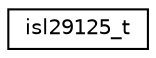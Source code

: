 digraph "Graphical Class Hierarchy"
{
 // LATEX_PDF_SIZE
  edge [fontname="Helvetica",fontsize="10",labelfontname="Helvetica",labelfontsize="10"];
  node [fontname="Helvetica",fontsize="10",shape=record];
  rankdir="LR";
  Node0 [label="isl29125_t",height=0.2,width=0.4,color="black", fillcolor="white", style="filled",URL="$structisl29125__t.html",tooltip="Device descriptor for ISL29125 sensors."];
}
